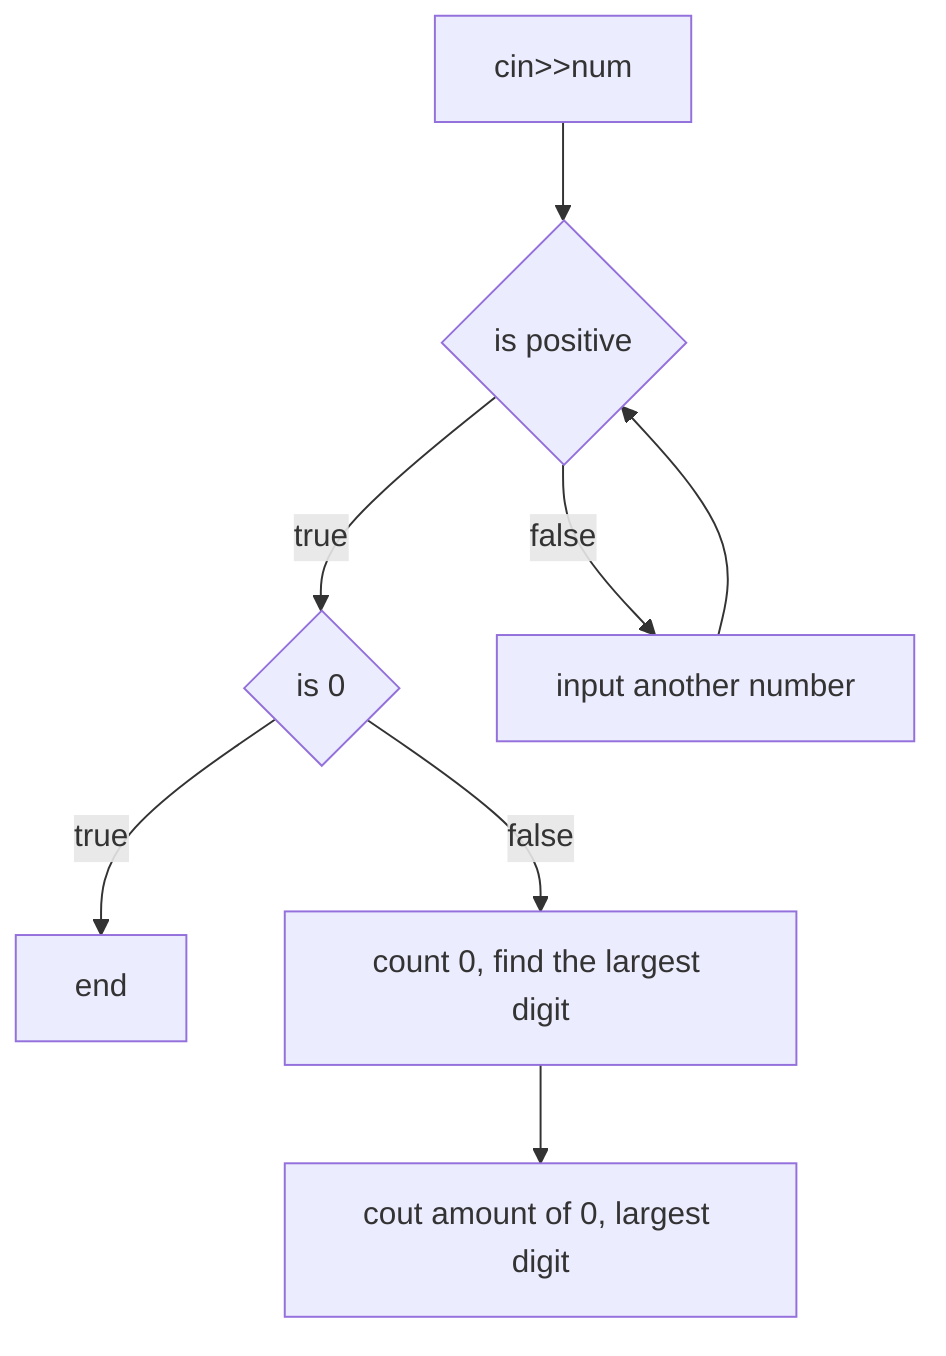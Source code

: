 flowchart TD
mystart[cin>>num]
mystart-->condiction1{is positive}
condiction1-->|true| condiction2{is 0}
condiction1-->|false| other1[input another number]
other1-->condiction1
condiction2-->|true| other2[end]
condiction2-->|false| other3[count 0, find the largest digit]
other3-->other4[cout amount of 0, largest digit]